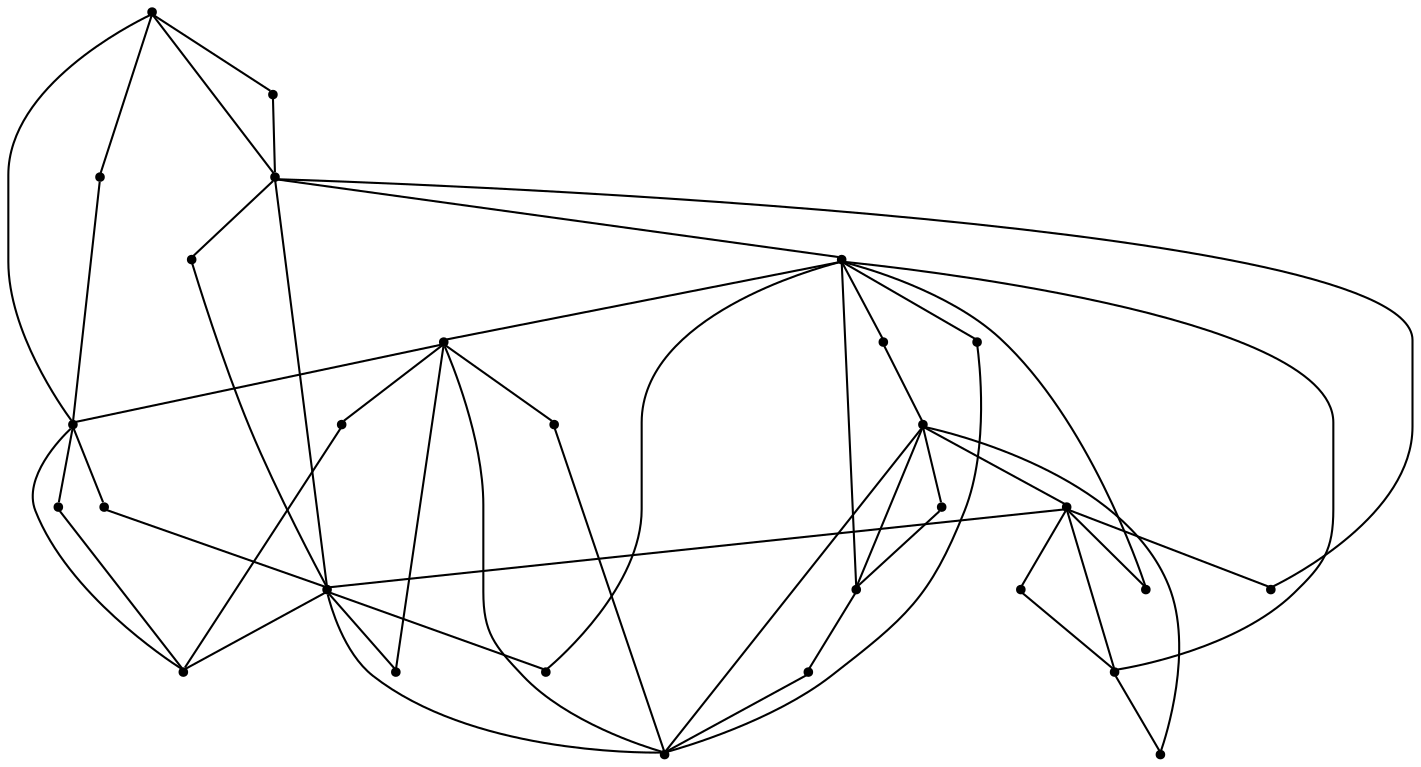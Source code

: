 graph {
  node [shape=point,comment="{\"directed\":false,\"doi\":\"10.1007/978-3-319-03841-4_31\",\"figure\":\"7 (2)\"}"]

  v0 [pos="1405.7186545664772,2298.922647391346"]
  v1 [pos="1279.0190345454344,2298.922647391346"]
  v2 [pos="1405.7186545664772,2552.1808957335957"]
  v3 [pos="1405.7186545664772,2425.551898739857"]
  v4 [pos="1279.0190345454344,2552.180895733596"]
  v5 [pos="1279.0190345454344,2425.551898739857"]
  v6 [pos="1152.3234864704636,2425.551898739857"]
  v7 [pos="1152.3234864704636,2298.922647391346"]
  v8 [pos="1152.3234864704636,2552.1808957335957"]
  v9 [pos="1025.623786919224,2298.922647391346"]
  v10 [pos="1025.623786919224,2552.1808957335957"]
  v11 [pos="1025.623786919224,2425.551898739857"]
  v12 [pos="1405.7186545664772,2362.237400242987"]
  v13 [pos="1342.3688445559555,2552.1808957335957"]
  v14 [pos="1342.3688445559558,2298.922647391346"]
  v15 [pos="1342.3688445559558,2425.551898739857"]
  v16 [pos="1405.7186545664772,2488.8663972367262"]
  v17 [pos="1215.673296480985,2298.922647391346"]
  v18 [pos="1279.0190345454344,2362.237400242987"]
  v19 [pos="1279.0190345454344,2488.8663972367262"]
  v20 [pos="1215.673296480985,2425.551898739857"]
  v21 [pos="1215.673296480985,2552.1808957335957"]
  v22 [pos="1088.9736764599422,2298.922647391346"]
  v23 [pos="1152.3234864704636,2362.237400242987"]
  v24 [pos="1088.973676459942,2425.551898739857"]
  v25 [pos="1152.3234864704636,2488.8663972367262"]
  v26 [pos="1088.9736764599422,2552.1808957335957"]
  v27 [pos="1025.623786919224,2362.237400242987"]
  v28 [pos="1025.623786919224,2488.8663972367262"]

  v0 -- v3 [id="-1",pos="1405.7186545664772,2298.922647391346 1370.7299171363072,2298.9188320697695 1342.371993951746,2327.265145254161 1342.371993951746,2362.233330566639 1342.371993951746,2397.201515879117 1370.7299171363072,2425.5478290635083 1405.7186545664772,2425.551898739857"]
  v11 -- v27 [id="-2",pos="1025.623786919224,2425.551898739857 1025.623786919224,2362.237400242987 1025.623786919224,2362.237400242987 1025.623786919224,2362.237400242987"]
  v11 -- v28 [id="-3",pos="1025.623786919224,2425.551898739857 1025.623786919224,2488.8663972367262 1025.623786919224,2488.8663972367262 1025.623786919224,2488.8663972367262"]
  v28 -- v10 [id="-4",pos="1025.623786919224,2488.8663972367262 1025.623786919224,2552.1808957335957 1025.623786919224,2552.1808957335957 1025.623786919224,2552.1808957335957"]
  v10 -- v26 [id="-5",pos="1025.623786919224,2552.1808957335957 1088.9736764599422,2552.1808957335957 1088.9736764599422,2552.1808957335957 1088.9736764599422,2552.1808957335957"]
  v26 -- v8 [id="-6",pos="1088.9736764599422,2552.1808957335957 1152.3234864704636,2552.1808957335957 1152.3234864704636,2552.1808957335957 1152.3234864704636,2552.1808957335957"]
  v9 -- v27 [id="-7",pos="1025.623786919224,2298.922647391346 1025.623786919224,2362.237400242987 1025.623786919224,2362.237400242987 1025.623786919224,2362.237400242987"]
  v6 -- v25 [id="-11",pos="1152.3234864704636,2425.551898739857 1152.3234864704636,2488.8663972367262 1152.3234864704636,2488.8663972367262 1152.3234864704636,2488.8663972367262"]
  v25 -- v8 [id="-12",pos="1152.3234864704636,2488.8663972367262 1152.3234864704636,2552.1808957335957 1152.3234864704636,2552.1808957335957 1152.3234864704636,2552.1808957335957"]
  v6 -- v24 [id="-13",pos="1152.3234864704636,2425.551898739857 1088.973676459942,2425.551898739857 1088.973676459942,2425.551898739857 1088.973676459942,2425.551898739857"]
  v24 -- v11 [id="-14",pos="1088.973676459942,2425.551898739857 1025.623786919224,2425.551898739857 1025.623786919224,2425.551898739857 1025.623786919224,2425.551898739857"]
  v7 -- v17 [id="-15",pos="1152.3234864704636,2298.922647391346 1215.673296480985,2298.922647391346 1215.673296480985,2298.922647391346 1215.673296480985,2298.922647391346"]
  v17 -- v1 [id="-16",pos="1215.673296480985,2298.922647391346 1279.0190345454344,2298.922647391346 1279.0190345454344,2298.922647391346 1279.0190345454344,2298.922647391346"]
  v7 -- v23 [id="-17",pos="1152.3234864704636,2298.922647391346 1152.3234864704636,2362.237400242987 1152.3234864704636,2362.237400242987 1152.3234864704636,2362.237400242987"]
  v23 -- v6 [id="-18",pos="1152.3234864704636,2362.237400242987 1152.3234864704636,2425.551898739857 1152.3234864704636,2425.551898739857 1152.3234864704636,2425.551898739857"]
  v7 -- v22 [id="-19",pos="1152.3234864704636,2298.922647391346 1088.9736764599422,2298.922647391346 1088.9736764599422,2298.922647391346 1088.9736764599422,2298.922647391346"]
  v22 -- v9 [id="-20",pos="1088.9736764599422,2298.922647391346 1025.623786919224,2298.922647391346 1025.623786919224,2298.922647391346 1025.623786919224,2298.922647391346"]
  v4 -- v21 [id="-21",pos="1279.0190345454344,2552.180895733596 1215.673296480985,2552.1808957335957 1215.673296480985,2552.1808957335957 1215.673296480985,2552.1808957335957"]
  v21 -- v8 [id="-22",pos="1215.673296480985,2552.1808957335957 1152.3234864704636,2552.1808957335957 1152.3234864704636,2552.1808957335957 1152.3234864704636,2552.1808957335957"]
  v5 -- v20 [id="-23",pos="1279.0190345454344,2425.551898739857 1215.673296480985,2425.551898739857 1215.673296480985,2425.551898739857 1215.673296480985,2425.551898739857"]
  v20 -- v6 [id="-24",pos="1215.673296480985,2425.551898739857 1152.3234864704636,2425.551898739857 1152.3234864704636,2425.551898739857 1152.3234864704636,2425.551898739857"]
  v5 -- v19 [id="-25",pos="1279.0190345454344,2425.551898739857 1279.0190345454344,2488.8663972367262 1279.0190345454344,2488.8663972367262 1279.0190345454344,2488.8663972367262"]
  v19 -- v4 [id="-26",pos="1279.0190345454344,2488.8663972367262 1279.0190345454344,2552.180895733596 1279.0190345454344,2552.180895733596 1279.0190345454344,2552.180895733596"]
  v1 -- v18 [id="-27",pos="1279.0190345454344,2298.922647391346 1279.0190345454344,2362.237400242987 1279.0190345454344,2362.237400242987 1279.0190345454344,2362.237400242987"]
  v18 -- v5 [id="-28",pos="1279.0190345454344,2362.237400242987 1279.0190345454344,2425.551898739857 1279.0190345454344,2425.551898739857 1279.0190345454344,2425.551898739857"]
  v4 -- v13 [id="-29",pos="1279.0190345454344,2552.180895733596 1342.3688445559555,2552.1808957335957 1342.3688445559555,2552.1808957335957 1342.3688445559555,2552.1808957335957"]
  v13 -- v2 [id="-30",pos="1342.3688445559555,2552.1808957335957 1405.7186545664772,2552.1808957335957 1405.7186545664772,2552.1808957335957 1405.7186545664772,2552.1808957335957"]
  v3 -- v16 [id="-33",pos="1405.7186545664772,2425.551898739857 1405.7186545664772,2488.8663972367262 1405.7186545664772,2488.8663972367262 1405.7186545664772,2488.8663972367262"]
  v16 -- v2 [id="-34",pos="1405.7186545664772,2488.8663972367262 1405.7186545664772,2552.1808957335957 1405.7186545664772,2552.1808957335957 1405.7186545664772,2552.1808957335957"]
  v3 -- v15 [id="-35",pos="1405.7186545664772,2425.551898739857 1342.3688445559558,2425.551898739857 1342.3688445559558,2425.551898739857 1342.3688445559558,2425.551898739857"]
  v15 -- v5 [id="-36",pos="1342.3688445559558,2425.551898739857 1279.0190345454344,2425.551898739857 1279.0190345454344,2425.551898739857 1279.0190345454344,2425.551898739857"]
  v0 -- v12 [id="-37",pos="1405.7186545664772,2298.922647391346 1405.7186545664772,2362.237400242987 1405.7186545664772,2362.237400242987 1405.7186545664772,2362.237400242987"]
  v12 -- v3 [id="-38",pos="1405.7186545664772,2362.237400242987 1405.7186545664772,2425.551898739857 1405.7186545664772,2425.551898739857 1405.7186545664772,2425.551898739857"]
  v0 -- v14 [id="-39",pos="1405.7186545664772,2298.922647391346 1342.3688445559558,2298.922647391346 1342.3688445559558,2298.922647391346 1342.3688445559558,2298.922647391346"]
  v14 -- v1 [id="-40",pos="1342.3688445559558,2298.922647391346 1279.0190345454344,2298.922647391346 1279.0190345454344,2298.922647391346 1279.0190345454344,2298.922647391346"]
  v11 -- v10 [id="-45",pos="1025.623786919224,2425.551898739857 990.635001770936,2460.520084052335 990.635001770936,2517.2086407447696 1025.623786919224,2552.1808957335957"]
  v11 -- v8 [id="-46",pos="1025.623786919224,2425.551898739857 1025.6269522210534,2460.50787502329 1053.9890746000017,2488.8541882076815 1088.9768258557324,2488.8541882076815 1123.9645134873056,2488.8541882076815 1152.3266358662538,2517.2005013920734 1152.3234864704636,2552.1808957335957"]
  v11 -- v7 [id="-47",pos="1025.623786919224,2425.551898739857 1060.6147671009414,2425.54375938716 1088.9768258557324,2397.197446202769 1088.9768258557324,2362.229260890291 1088.9768258557324,2327.261075577813 1117.3389482346804,2298.914762393421 1152.3234864704636,2298.922647391346"]
  v6 -- v10 [id="-48",pos="1152.3234864704636,2425.551898739857 1152.3266358662538,2460.50787502329 1123.9645134873056,2488.8541882076815 1088.9768258557324,2488.8541882076815 1053.9890746000017,2488.8541882076815 1025.6269522210534,2517.2005013920734 1025.623786919224,2552.1808957335957"]
  v6 -- v9 [id="-49",pos="1152.3234864704636,2425.551898739857 1117.3389482346804,2425.54375938716 1088.9768258557324,2397.197446202769 1088.9768258557324,2362.229260890291 1088.9768258557324,2327.261075577813 1060.6147671009414,2298.914762393421 1025.623786919224,2298.922647391346"]
  v7 -- v9 [id="-50",pos="1152.3234864704636,2298.922647391346 1117.3347490402937,2263.9547164336395 1060.6146398526266,2263.9547164336395 1025.623786919224,2298.922647391346"]
  v7 -- v5 [id="-51",pos="1152.3234864704636,2298.922647391346 1152.3225639201817,2333.882947705899 1180.6846862991297,2362.229260890291 1215.672373930703,2362.229260890291 1250.6600615622763,2362.229260890291 1279.0221839412245,2390.575574074682 1279.0190345454344,2425.551898739857"]
  v8 -- v4 [id="-52",pos="1152.3234864704636,2552.1808957335957 1187.31012430344,2587.1490810460737 1244.0301698669496,2587.1490810460737 1279.0190345454344,2552.180895733596"]
  v6 -- v4 [id="-53",pos="1152.3234864704636,2425.551898739857 1187.3102515517548,2425.539689710812 1215.672373930703,2453.8860028952035 1215.672373930703,2488.8541882076815 1215.672373930703,2523.8223735201595 1244.034496309651,2552.1686867045514 1279.0190345454344,2552.180895733596"]
  v1 -- v6 [id="-54",pos="1279.0190345454344,2298.922647391346 1279.0221839412245,2333.882947705899 1250.6600615622763,2362.229260890291 1215.672373930703,2362.229260890291 1180.6846862991297,2362.229260890291 1152.3225639201817,2390.575574074682 1152.3234864704636,2425.551898739857"]
  v5 -- v1 [id="-55",pos="1279.0190345454344,2425.551898739857 1314.0098715727977,2425.5478290635083 1342.371993951746,2397.201515879117 1342.371993951746,2362.233330566639 1342.371993951746,2327.265145254161 1314.0098715727977,2298.9188320697695 1279.0190345454344,2298.922647391346"]
  v5 -- v2 [id="-56",pos="1279.0190345454344,2425.551898739857 1279.0221839412245,2460.511944699638 1307.3843063201725,2488.8582578840296 1342.371993951746,2488.8582578840296 1377.3596815833191,2488.8582578840296 1405.7218039622674,2517.2045710684215 1405.7186545664772,2552.1808957335957"]
  v5 -- v8 [id="-57",pos="1279.0190345454344,2425.551898739857 1244.034496309651,2425.539689710812 1215.672373930703,2453.8860028952035 1215.672373930703,2488.8541882076815 1215.672373930703,2523.8223735201595 1187.3102515517548,2552.1686867045514 1152.3234864704636,2552.1808957335957"]
  v4 -- v3 [id="-58",pos="1279.0190345454344,2552.180895733596 1279.0221839412245,2517.2045710684215 1307.3843063201725,2488.8582578840296 1342.371993951746,2488.8582578840296 1377.3596815833191,2488.8582578840296 1405.7218039622674,2460.511944699638 1405.7186545664772,2425.551898739857"]
  v2 -- v3 [id="-60",pos="1405.7186545664772,2552.1808957335957 1440.7094915938405,2517.2086407447696 1440.7094915938405,2460.520084052335 1405.7186545664772,2425.551898739857"]
  v0 -- v1 [id="-61",pos="1405.7186545664772,2298.922647391346 1370.7299171363072,2263.9547164336395 1314.0098715727977,2263.9547164336395 1279.0190345454344,2298.922647391346"]
}